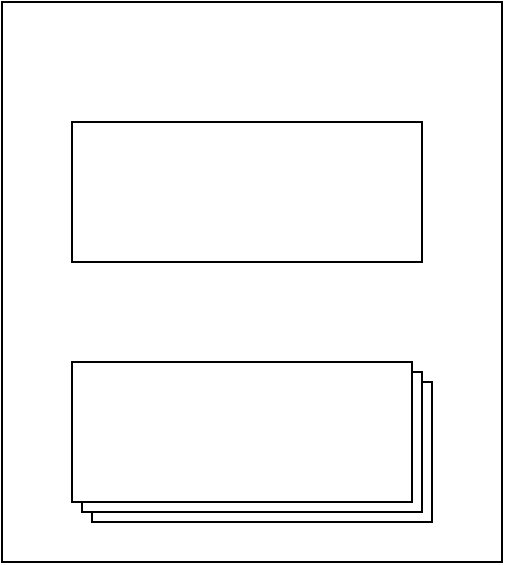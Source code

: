 <mxfile version="10.5.4" type="github"><diagram id="7N29zGMl4YyJZc-qTW2X" name="Page-1"><mxGraphModel dx="918" dy="648" grid="1" gridSize="10" guides="1" tooltips="1" connect="1" arrows="1" fold="1" page="1" pageScale="1" pageWidth="827" pageHeight="1169" math="0" shadow="0"><root><mxCell id="0"/><mxCell id="1" parent="0"/><mxCell id="S_-yiuZPqRbQBj3VuvO1-1" value="" style="rounded=0;whiteSpace=wrap;html=1;" vertex="1" parent="1"><mxGeometry x="80" y="160" width="250" height="280" as="geometry"/></mxCell><mxCell id="S_-yiuZPqRbQBj3VuvO1-3" value="" style="verticalLabelPosition=bottom;verticalAlign=top;html=1;shape=mxgraph.basic.layered_rect;dx=10;outlineConnect=0;" vertex="1" parent="1"><mxGeometry x="115" y="340" width="180" height="80" as="geometry"/></mxCell><mxCell id="S_-yiuZPqRbQBj3VuvO1-4" value="" style="verticalLabelPosition=bottom;verticalAlign=top;html=1;shape=mxgraph.basic.rect;fillColor=#ffffff;fillColor2=none;strokeColor=#000000;strokeWidth=1;size=20;indent=5;" vertex="1" parent="1"><mxGeometry x="115" y="220" width="175" height="70" as="geometry"/></mxCell></root></mxGraphModel></diagram></mxfile>